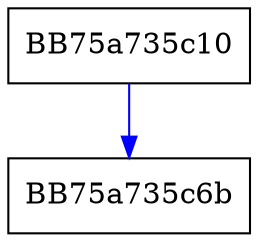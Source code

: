 digraph CreateInstance {
  node [shape="box"];
  graph [splines=ortho];
  BB75a735c10 -> BB75a735c6b [color="blue"];
}